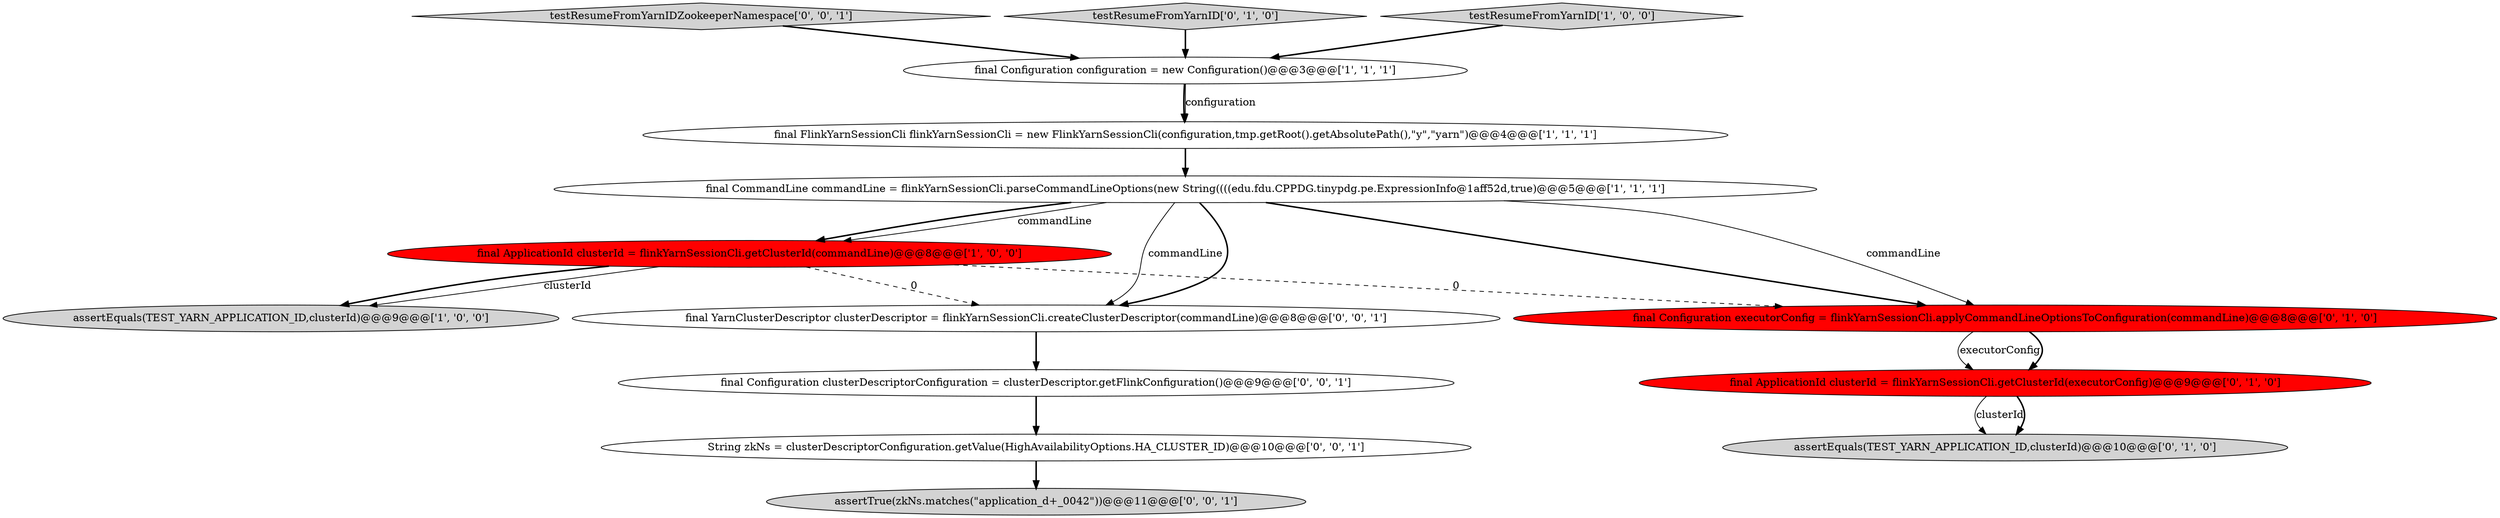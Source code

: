 digraph {
1 [style = filled, label = "final Configuration configuration = new Configuration()@@@3@@@['1', '1', '1']", fillcolor = white, shape = ellipse image = "AAA0AAABBB1BBB"];
9 [style = filled, label = "assertEquals(TEST_YARN_APPLICATION_ID,clusterId)@@@10@@@['0', '1', '0']", fillcolor = lightgray, shape = ellipse image = "AAA0AAABBB2BBB"];
11 [style = filled, label = "testResumeFromYarnIDZookeeperNamespace['0', '0', '1']", fillcolor = lightgray, shape = diamond image = "AAA0AAABBB3BBB"];
4 [style = filled, label = "final FlinkYarnSessionCli flinkYarnSessionCli = new FlinkYarnSessionCli(configuration,tmp.getRoot().getAbsolutePath(),\"y\",\"yarn\")@@@4@@@['1', '1', '1']", fillcolor = white, shape = ellipse image = "AAA0AAABBB1BBB"];
14 [style = filled, label = "assertTrue(zkNs.matches(\"application_\d+_0042\"))@@@11@@@['0', '0', '1']", fillcolor = lightgray, shape = ellipse image = "AAA0AAABBB3BBB"];
12 [style = filled, label = "final Configuration clusterDescriptorConfiguration = clusterDescriptor.getFlinkConfiguration()@@@9@@@['0', '0', '1']", fillcolor = white, shape = ellipse image = "AAA0AAABBB3BBB"];
0 [style = filled, label = "final ApplicationId clusterId = flinkYarnSessionCli.getClusterId(commandLine)@@@8@@@['1', '0', '0']", fillcolor = red, shape = ellipse image = "AAA1AAABBB1BBB"];
7 [style = filled, label = "final ApplicationId clusterId = flinkYarnSessionCli.getClusterId(executorConfig)@@@9@@@['0', '1', '0']", fillcolor = red, shape = ellipse image = "AAA1AAABBB2BBB"];
2 [style = filled, label = "assertEquals(TEST_YARN_APPLICATION_ID,clusterId)@@@9@@@['1', '0', '0']", fillcolor = lightgray, shape = ellipse image = "AAA0AAABBB1BBB"];
13 [style = filled, label = "final YarnClusterDescriptor clusterDescriptor = flinkYarnSessionCli.createClusterDescriptor(commandLine)@@@8@@@['0', '0', '1']", fillcolor = white, shape = ellipse image = "AAA0AAABBB3BBB"];
10 [style = filled, label = "String zkNs = clusterDescriptorConfiguration.getValue(HighAvailabilityOptions.HA_CLUSTER_ID)@@@10@@@['0', '0', '1']", fillcolor = white, shape = ellipse image = "AAA0AAABBB3BBB"];
8 [style = filled, label = "testResumeFromYarnID['0', '1', '0']", fillcolor = lightgray, shape = diamond image = "AAA0AAABBB2BBB"];
3 [style = filled, label = "final CommandLine commandLine = flinkYarnSessionCli.parseCommandLineOptions(new String((((edu.fdu.CPPDG.tinypdg.pe.ExpressionInfo@1aff52d,true)@@@5@@@['1', '1', '1']", fillcolor = white, shape = ellipse image = "AAA0AAABBB1BBB"];
5 [style = filled, label = "testResumeFromYarnID['1', '0', '0']", fillcolor = lightgray, shape = diamond image = "AAA0AAABBB1BBB"];
6 [style = filled, label = "final Configuration executorConfig = flinkYarnSessionCli.applyCommandLineOptionsToConfiguration(commandLine)@@@8@@@['0', '1', '0']", fillcolor = red, shape = ellipse image = "AAA1AAABBB2BBB"];
4->3 [style = bold, label=""];
0->2 [style = solid, label="clusterId"];
1->4 [style = bold, label=""];
7->9 [style = solid, label="clusterId"];
1->4 [style = solid, label="configuration"];
10->14 [style = bold, label=""];
11->1 [style = bold, label=""];
3->6 [style = solid, label="commandLine"];
0->2 [style = bold, label=""];
0->6 [style = dashed, label="0"];
3->6 [style = bold, label=""];
6->7 [style = solid, label="executorConfig"];
3->0 [style = bold, label=""];
3->13 [style = solid, label="commandLine"];
7->9 [style = bold, label=""];
8->1 [style = bold, label=""];
5->1 [style = bold, label=""];
12->10 [style = bold, label=""];
13->12 [style = bold, label=""];
0->13 [style = dashed, label="0"];
3->13 [style = bold, label=""];
6->7 [style = bold, label=""];
3->0 [style = solid, label="commandLine"];
}
